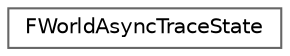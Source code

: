 digraph "Graphical Class Hierarchy"
{
 // INTERACTIVE_SVG=YES
 // LATEX_PDF_SIZE
  bgcolor="transparent";
  edge [fontname=Helvetica,fontsize=10,labelfontname=Helvetica,labelfontsize=10];
  node [fontname=Helvetica,fontsize=10,shape=box,height=0.2,width=0.4];
  rankdir="LR";
  Node0 [id="Node000000",label="FWorldAsyncTraceState",height=0.2,width=0.4,color="grey40", fillcolor="white", style="filled",URL="$dd/dee/structFWorldAsyncTraceState.html",tooltip="This encapsulate World's async trace functionality."];
}
